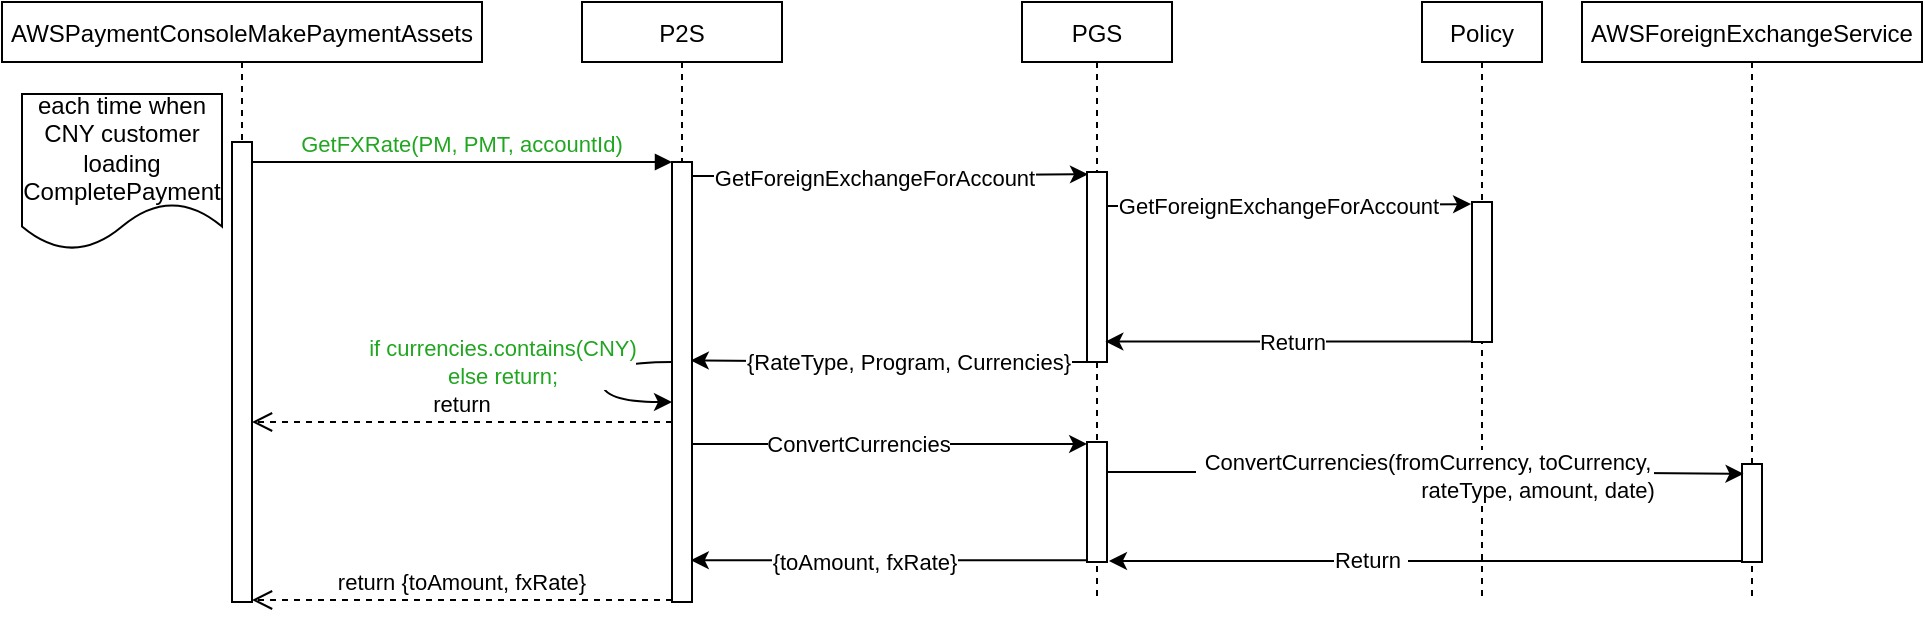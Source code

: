<mxfile version="16.6.6" type="github">
  <diagram id="kgpKYQtTHZ0yAKxKKP6v" name="Page-1">
    <mxGraphModel dx="1000" dy="406" grid="1" gridSize="10" guides="1" tooltips="1" connect="1" arrows="1" fold="1" page="1" pageScale="1" pageWidth="850" pageHeight="1100" math="0" shadow="0">
      <root>
        <mxCell id="0" />
        <mxCell id="1" parent="0" />
        <mxCell id="3nuBFxr9cyL0pnOWT2aG-1" value="AWSPaymentConsoleMakePaymentAssets" style="shape=umlLifeline;perimeter=lifelinePerimeter;container=0;collapsible=0;recursiveResize=0;rounded=0;shadow=0;strokeWidth=1;size=30;" parent="1" vertex="1">
          <mxGeometry x="10" y="80" width="240" height="300" as="geometry" />
        </mxCell>
        <mxCell id="3nuBFxr9cyL0pnOWT2aG-5" value="P2S" style="shape=umlLifeline;perimeter=lifelinePerimeter;container=1;collapsible=0;recursiveResize=0;rounded=0;shadow=0;strokeWidth=1;size=30;" parent="1" vertex="1">
          <mxGeometry x="300" y="80" width="100" height="300" as="geometry" />
        </mxCell>
        <mxCell id="uBAw9XJn03DKGbOvMEOf-47" style="edgeStyle=none;rounded=0;orthogonalLoop=1;jettySize=auto;html=1;fontColor=#21A621;elbow=vertical;" edge="1" parent="3nuBFxr9cyL0pnOWT2aG-5" source="3nuBFxr9cyL0pnOWT2aG-6" target="3nuBFxr9cyL0pnOWT2aG-5">
          <mxGeometry relative="1" as="geometry" />
        </mxCell>
        <mxCell id="3nuBFxr9cyL0pnOWT2aG-6" value="" style="points=[];perimeter=orthogonalPerimeter;rounded=0;shadow=0;strokeWidth=1;" parent="3nuBFxr9cyL0pnOWT2aG-5" vertex="1">
          <mxGeometry x="45" y="80" width="10" height="220" as="geometry" />
        </mxCell>
        <mxCell id="uBAw9XJn03DKGbOvMEOf-48" style="edgeStyle=orthogonalEdgeStyle;rounded=0;orthogonalLoop=1;jettySize=auto;html=1;fontColor=#21A621;elbow=vertical;curved=1;" edge="1" parent="3nuBFxr9cyL0pnOWT2aG-5" source="3nuBFxr9cyL0pnOWT2aG-6" target="3nuBFxr9cyL0pnOWT2aG-6">
          <mxGeometry relative="1" as="geometry">
            <mxPoint x="-20" y="190" as="targetPoint" />
            <Array as="points">
              <mxPoint x="10" y="180" />
              <mxPoint x="10" y="200" />
            </Array>
          </mxGeometry>
        </mxCell>
        <mxCell id="uBAw9XJn03DKGbOvMEOf-49" value="if currencies.contains(CNY)&lt;br&gt;else return;" style="edgeLabel;html=1;align=center;verticalAlign=middle;resizable=0;points=[];fontColor=#21A621;" vertex="1" connectable="0" parent="uBAw9XJn03DKGbOvMEOf-48">
          <mxGeometry x="-0.391" y="4" relative="1" as="geometry">
            <mxPoint x="-58" y="-4" as="offset" />
          </mxGeometry>
        </mxCell>
        <mxCell id="3nuBFxr9cyL0pnOWT2aG-7" value="return {toAmount, fxRate}" style="verticalAlign=bottom;endArrow=open;dashed=1;endSize=8;exitX=0;exitY=0.95;shadow=0;strokeWidth=1;" parent="1" edge="1">
          <mxGeometry relative="1" as="geometry">
            <mxPoint x="135.0" y="379.0" as="targetPoint" />
            <mxPoint x="345" y="379.0" as="sourcePoint" />
          </mxGeometry>
        </mxCell>
        <mxCell id="3nuBFxr9cyL0pnOWT2aG-8" value="GetFXRate(PM, PMT, accountId)" style="verticalAlign=bottom;endArrow=block;entryX=0;entryY=0;shadow=0;strokeWidth=1;fontColor=#21A621;" parent="1" source="3nuBFxr9cyL0pnOWT2aG-2" target="3nuBFxr9cyL0pnOWT2aG-6" edge="1">
          <mxGeometry relative="1" as="geometry">
            <mxPoint x="275" y="160" as="sourcePoint" />
          </mxGeometry>
        </mxCell>
        <mxCell id="3nuBFxr9cyL0pnOWT2aG-2" value="" style="points=[];perimeter=orthogonalPerimeter;rounded=0;shadow=0;strokeWidth=1;" parent="1" vertex="1">
          <mxGeometry x="125" y="150" width="10" height="230" as="geometry" />
        </mxCell>
        <mxCell id="uBAw9XJn03DKGbOvMEOf-1" value="AWSForeignExchangeService" style="shape=umlLifeline;perimeter=lifelinePerimeter;container=0;collapsible=0;recursiveResize=0;rounded=0;shadow=0;strokeWidth=1;size=30;" vertex="1" parent="1">
          <mxGeometry x="800" y="80" width="170" height="300" as="geometry" />
        </mxCell>
        <mxCell id="uBAw9XJn03DKGbOvMEOf-2" value="PGS" style="shape=umlLifeline;perimeter=lifelinePerimeter;container=1;collapsible=0;recursiveResize=0;rounded=0;shadow=0;strokeWidth=1;size=30;" vertex="1" parent="1">
          <mxGeometry x="520" y="80" width="75" height="300" as="geometry" />
        </mxCell>
        <mxCell id="uBAw9XJn03DKGbOvMEOf-13" value="" style="points=[];perimeter=orthogonalPerimeter;rounded=0;shadow=0;strokeWidth=1;" vertex="1" parent="uBAw9XJn03DKGbOvMEOf-2">
          <mxGeometry x="32.5" y="85" width="10" height="95" as="geometry" />
        </mxCell>
        <mxCell id="uBAw9XJn03DKGbOvMEOf-37" value="" style="points=[];perimeter=orthogonalPerimeter;rounded=0;shadow=0;strokeWidth=1;" vertex="1" parent="uBAw9XJn03DKGbOvMEOf-2">
          <mxGeometry x="32.5" y="220" width="10" height="60" as="geometry" />
        </mxCell>
        <mxCell id="uBAw9XJn03DKGbOvMEOf-12" value="Policy" style="shape=umlLifeline;perimeter=lifelinePerimeter;container=1;collapsible=0;recursiveResize=0;rounded=0;shadow=0;strokeWidth=1;size=30;" vertex="1" parent="1">
          <mxGeometry x="720" y="80" width="60" height="300" as="geometry" />
        </mxCell>
        <mxCell id="uBAw9XJn03DKGbOvMEOf-18" value="" style="points=[];perimeter=orthogonalPerimeter;rounded=0;shadow=0;strokeWidth=1;" vertex="1" parent="uBAw9XJn03DKGbOvMEOf-12">
          <mxGeometry x="25" y="100" width="10" height="70" as="geometry" />
        </mxCell>
        <mxCell id="uBAw9XJn03DKGbOvMEOf-19" style="edgeStyle=orthogonalEdgeStyle;rounded=0;orthogonalLoop=1;jettySize=auto;html=1;entryX=0.05;entryY=0.012;entryDx=0;entryDy=0;entryPerimeter=0;" edge="1" parent="1" source="3nuBFxr9cyL0pnOWT2aG-6" target="uBAw9XJn03DKGbOvMEOf-13">
          <mxGeometry relative="1" as="geometry">
            <Array as="points">
              <mxPoint x="400" y="167" />
              <mxPoint x="400" y="167" />
            </Array>
          </mxGeometry>
        </mxCell>
        <mxCell id="uBAw9XJn03DKGbOvMEOf-20" value="GetForeignExchangeForAccount" style="edgeLabel;html=1;align=center;verticalAlign=middle;resizable=0;points=[];" vertex="1" connectable="0" parent="uBAw9XJn03DKGbOvMEOf-19">
          <mxGeometry x="0.065" y="-1" relative="1" as="geometry">
            <mxPoint x="-15" as="offset" />
          </mxGeometry>
        </mxCell>
        <mxCell id="uBAw9XJn03DKGbOvMEOf-41" style="edgeStyle=none;rounded=0;orthogonalLoop=1;jettySize=auto;html=1;entryX=1.098;entryY=0.991;entryDx=0;entryDy=0;entryPerimeter=0;fontColor=#000000;elbow=vertical;" edge="1" parent="1" source="uBAw9XJn03DKGbOvMEOf-22" target="uBAw9XJn03DKGbOvMEOf-37">
          <mxGeometry relative="1" as="geometry" />
        </mxCell>
        <mxCell id="uBAw9XJn03DKGbOvMEOf-43" value="Return&amp;nbsp;" style="edgeLabel;html=1;align=center;verticalAlign=middle;resizable=0;points=[];fontColor=#000000;" vertex="1" connectable="0" parent="uBAw9XJn03DKGbOvMEOf-41">
          <mxGeometry x="0.178" y="-1" relative="1" as="geometry">
            <mxPoint as="offset" />
          </mxGeometry>
        </mxCell>
        <mxCell id="uBAw9XJn03DKGbOvMEOf-22" value="" style="points=[];perimeter=orthogonalPerimeter;rounded=0;shadow=0;strokeWidth=1;" vertex="1" parent="1">
          <mxGeometry x="880" y="311" width="10" height="49" as="geometry" />
        </mxCell>
        <mxCell id="uBAw9XJn03DKGbOvMEOf-23" style="edgeStyle=orthogonalEdgeStyle;rounded=0;orthogonalLoop=1;jettySize=auto;html=1;entryX=-0.048;entryY=0.015;entryDx=0;entryDy=0;entryPerimeter=0;fontColor=#33FF33;" edge="1" parent="1" source="uBAw9XJn03DKGbOvMEOf-13" target="uBAw9XJn03DKGbOvMEOf-18">
          <mxGeometry relative="1" as="geometry">
            <Array as="points">
              <mxPoint x="580" y="182" />
              <mxPoint x="580" y="182" />
            </Array>
          </mxGeometry>
        </mxCell>
        <mxCell id="uBAw9XJn03DKGbOvMEOf-24" value="&lt;span style=&quot;color: rgb(0 , 0 , 0)&quot;&gt;GetForeignExchangeForAccount&lt;/span&gt;" style="edgeLabel;html=1;align=center;verticalAlign=middle;resizable=0;points=[];fontColor=#33FF33;" vertex="1" connectable="0" parent="uBAw9XJn03DKGbOvMEOf-23">
          <mxGeometry x="-0.067" relative="1" as="geometry">
            <mxPoint as="offset" />
          </mxGeometry>
        </mxCell>
        <mxCell id="uBAw9XJn03DKGbOvMEOf-25" value="&lt;font color=&quot;#000000&quot;&gt;each time when CNY customer loading CompletePayment&lt;/font&gt;" style="shape=document;whiteSpace=wrap;html=1;boundedLbl=1;fontColor=#33FF33;" vertex="1" parent="1">
          <mxGeometry x="20" y="126" width="100" height="78" as="geometry" />
        </mxCell>
        <mxCell id="uBAw9XJn03DKGbOvMEOf-31" style="rounded=0;orthogonalLoop=1;jettySize=auto;html=1;fontColor=#000000;elbow=vertical;entryX=0.939;entryY=0.451;entryDx=0;entryDy=0;entryPerimeter=0;" edge="1" parent="1" target="3nuBFxr9cyL0pnOWT2aG-6">
          <mxGeometry relative="1" as="geometry">
            <mxPoint x="552.5" y="260" as="sourcePoint" />
            <mxPoint x="360" y="260" as="targetPoint" />
            <Array as="points">
              <mxPoint x="450" y="260" />
            </Array>
          </mxGeometry>
        </mxCell>
        <mxCell id="uBAw9XJn03DKGbOvMEOf-36" value="{RateType, Program, Currencies}" style="edgeLabel;html=1;align=center;verticalAlign=middle;resizable=0;points=[];fontColor=#000000;" vertex="1" connectable="0" parent="uBAw9XJn03DKGbOvMEOf-31">
          <mxGeometry x="0.11" relative="1" as="geometry">
            <mxPoint x="20" as="offset" />
          </mxGeometry>
        </mxCell>
        <mxCell id="uBAw9XJn03DKGbOvMEOf-34" style="edgeStyle=none;rounded=0;orthogonalLoop=1;jettySize=auto;html=1;entryX=0.917;entryY=0.819;entryDx=0;entryDy=0;entryPerimeter=0;fontColor=#000000;elbow=vertical;" edge="1" parent="1">
          <mxGeometry relative="1" as="geometry">
            <mxPoint x="745" y="249.805" as="sourcePoint" />
            <mxPoint x="561.67" y="249.805" as="targetPoint" />
          </mxGeometry>
        </mxCell>
        <mxCell id="uBAw9XJn03DKGbOvMEOf-35" value="Return" style="edgeLabel;html=1;align=center;verticalAlign=middle;resizable=0;points=[];fontColor=#000000;" vertex="1" connectable="0" parent="uBAw9XJn03DKGbOvMEOf-34">
          <mxGeometry x="-0.012" relative="1" as="geometry">
            <mxPoint as="offset" />
          </mxGeometry>
        </mxCell>
        <mxCell id="uBAw9XJn03DKGbOvMEOf-38" style="edgeStyle=none;rounded=0;orthogonalLoop=1;jettySize=auto;html=1;entryX=0.008;entryY=0.016;entryDx=0;entryDy=0;entryPerimeter=0;fontColor=#000000;elbow=vertical;" edge="1" parent="1" source="3nuBFxr9cyL0pnOWT2aG-6" target="uBAw9XJn03DKGbOvMEOf-37">
          <mxGeometry relative="1" as="geometry" />
        </mxCell>
        <mxCell id="uBAw9XJn03DKGbOvMEOf-39" value="ConvertCurrencies" style="edgeLabel;html=1;align=center;verticalAlign=middle;resizable=0;points=[];fontColor=#000000;" vertex="1" connectable="0" parent="uBAw9XJn03DKGbOvMEOf-38">
          <mxGeometry x="-0.16" relative="1" as="geometry">
            <mxPoint as="offset" />
          </mxGeometry>
        </mxCell>
        <mxCell id="uBAw9XJn03DKGbOvMEOf-40" style="edgeStyle=none;rounded=0;orthogonalLoop=1;jettySize=auto;html=1;fontColor=#000000;elbow=vertical;entryX=0.076;entryY=0.1;entryDx=0;entryDy=0;entryPerimeter=0;" edge="1" parent="1" target="uBAw9XJn03DKGbOvMEOf-22">
          <mxGeometry relative="1" as="geometry">
            <mxPoint x="562.5" y="315" as="sourcePoint" />
            <mxPoint x="884.5" y="315" as="targetPoint" />
            <Array as="points">
              <mxPoint x="770" y="315" />
            </Array>
          </mxGeometry>
        </mxCell>
        <mxCell id="uBAw9XJn03DKGbOvMEOf-42" value="&amp;nbsp;ConvertCurrencies(fromCurrency, toCurrency, &lt;br&gt;&amp;nbsp; &amp;nbsp; &amp;nbsp; &amp;nbsp; &amp;nbsp; &amp;nbsp; &amp;nbsp; &amp;nbsp; &amp;nbsp; &amp;nbsp; &amp;nbsp; &amp;nbsp; &amp;nbsp; &amp;nbsp; &amp;nbsp; &amp;nbsp; &amp;nbsp; &amp;nbsp; &amp;nbsp;rateType, amount, date)" style="edgeLabel;html=1;align=center;verticalAlign=middle;resizable=0;points=[];fontColor=#000000;" vertex="1" connectable="0" parent="uBAw9XJn03DKGbOvMEOf-40">
          <mxGeometry x="-0.108" y="-2" relative="1" as="geometry">
            <mxPoint x="16" as="offset" />
          </mxGeometry>
        </mxCell>
        <mxCell id="uBAw9XJn03DKGbOvMEOf-45" style="edgeStyle=none;rounded=0;orthogonalLoop=1;jettySize=auto;html=1;entryX=0.939;entryY=0.905;entryDx=0;entryDy=0;entryPerimeter=0;fontColor=#000000;elbow=vertical;" edge="1" parent="1" source="uBAw9XJn03DKGbOvMEOf-37" target="3nuBFxr9cyL0pnOWT2aG-6">
          <mxGeometry relative="1" as="geometry" />
        </mxCell>
        <mxCell id="uBAw9XJn03DKGbOvMEOf-46" value="{toAmount, fxRate}" style="edgeLabel;html=1;align=center;verticalAlign=middle;resizable=0;points=[];fontColor=#000000;" vertex="1" connectable="0" parent="uBAw9XJn03DKGbOvMEOf-45">
          <mxGeometry x="0.413" y="-1" relative="1" as="geometry">
            <mxPoint x="28" y="2" as="offset" />
          </mxGeometry>
        </mxCell>
        <mxCell id="uBAw9XJn03DKGbOvMEOf-50" value="return" style="verticalAlign=bottom;endArrow=open;dashed=1;endSize=8;exitX=0;exitY=0.95;shadow=0;strokeWidth=1;" edge="1" parent="1">
          <mxGeometry relative="1" as="geometry">
            <mxPoint x="135" y="290.0" as="targetPoint" />
            <mxPoint x="345" y="290.0" as="sourcePoint" />
          </mxGeometry>
        </mxCell>
      </root>
    </mxGraphModel>
  </diagram>
</mxfile>
